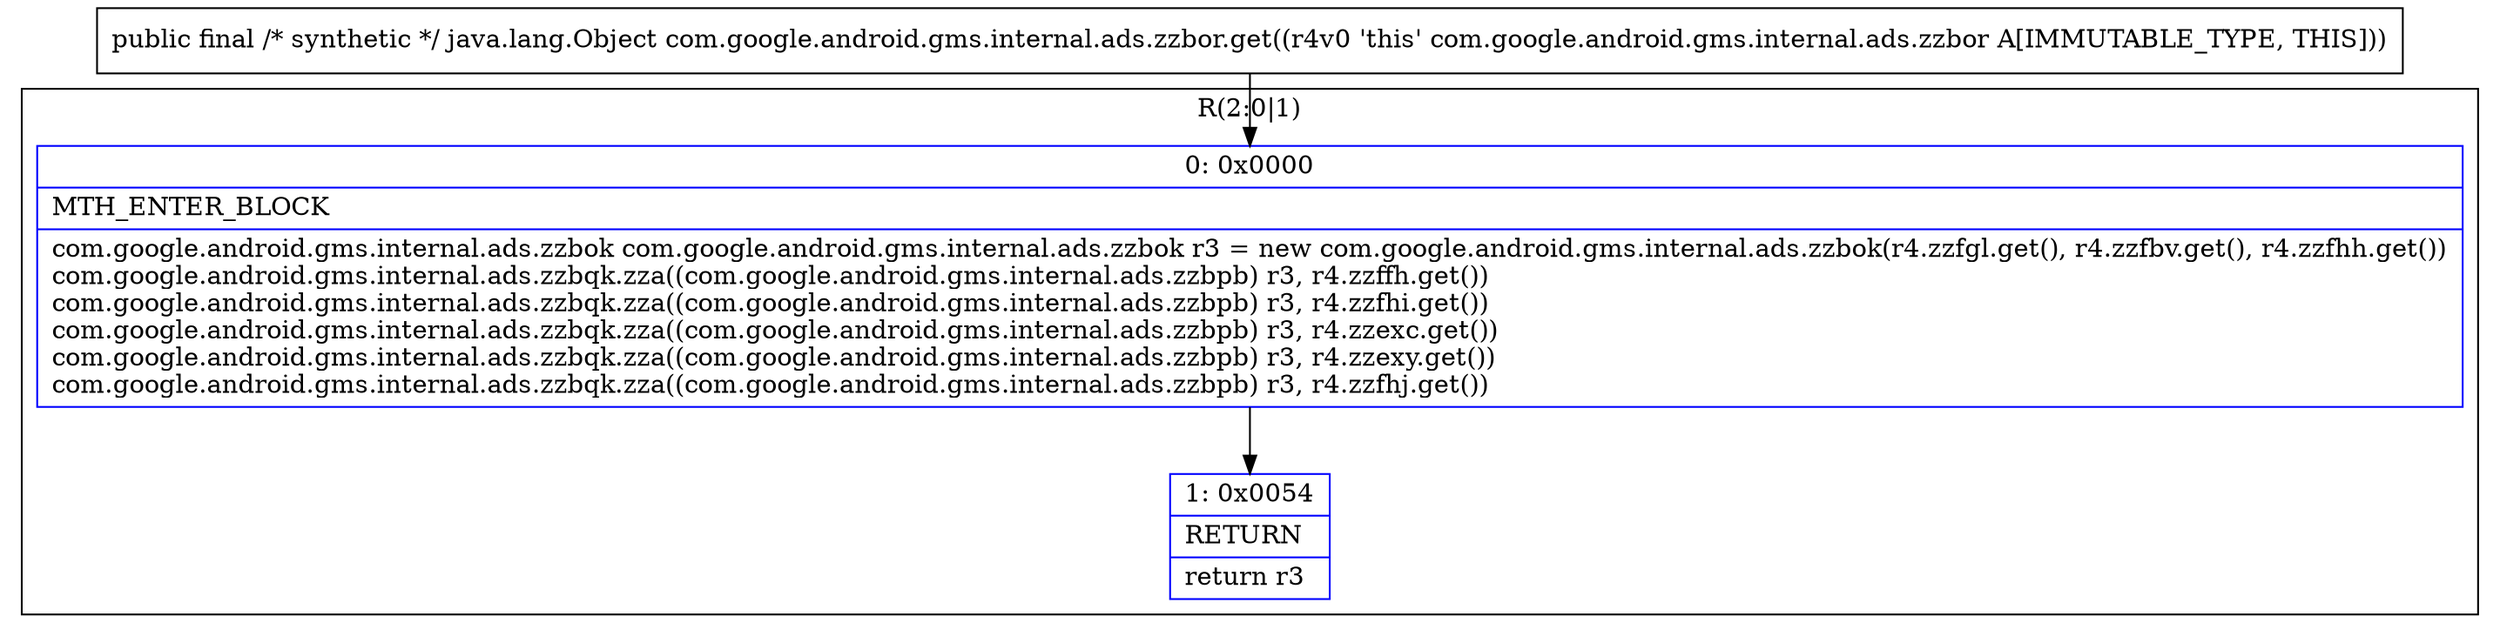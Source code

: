 digraph "CFG forcom.google.android.gms.internal.ads.zzbor.get()Ljava\/lang\/Object;" {
subgraph cluster_Region_420637123 {
label = "R(2:0|1)";
node [shape=record,color=blue];
Node_0 [shape=record,label="{0\:\ 0x0000|MTH_ENTER_BLOCK\l|com.google.android.gms.internal.ads.zzbok com.google.android.gms.internal.ads.zzbok r3 = new com.google.android.gms.internal.ads.zzbok(r4.zzfgl.get(), r4.zzfbv.get(), r4.zzfhh.get())\lcom.google.android.gms.internal.ads.zzbqk.zza((com.google.android.gms.internal.ads.zzbpb) r3, r4.zzffh.get())\lcom.google.android.gms.internal.ads.zzbqk.zza((com.google.android.gms.internal.ads.zzbpb) r3, r4.zzfhi.get())\lcom.google.android.gms.internal.ads.zzbqk.zza((com.google.android.gms.internal.ads.zzbpb) r3, r4.zzexc.get())\lcom.google.android.gms.internal.ads.zzbqk.zza((com.google.android.gms.internal.ads.zzbpb) r3, r4.zzexy.get())\lcom.google.android.gms.internal.ads.zzbqk.zza((com.google.android.gms.internal.ads.zzbpb) r3, r4.zzfhj.get())\l}"];
Node_1 [shape=record,label="{1\:\ 0x0054|RETURN\l|return r3\l}"];
}
MethodNode[shape=record,label="{public final \/* synthetic *\/ java.lang.Object com.google.android.gms.internal.ads.zzbor.get((r4v0 'this' com.google.android.gms.internal.ads.zzbor A[IMMUTABLE_TYPE, THIS])) }"];
MethodNode -> Node_0;
Node_0 -> Node_1;
}

